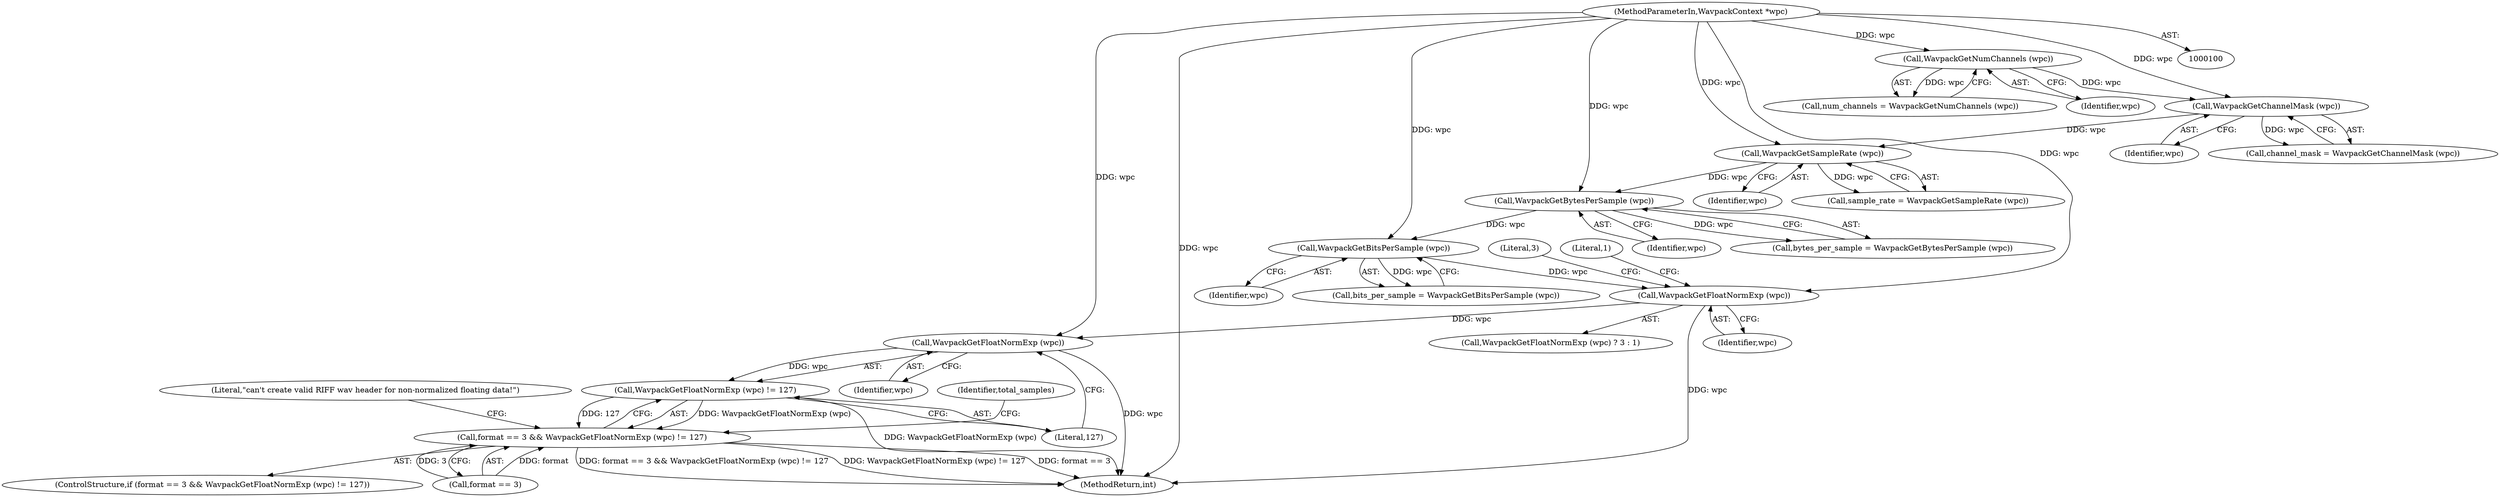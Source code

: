 digraph "0_WavPack_d5bf76b5a88d044a1be1d5656698e3ba737167e5_0@pointer" {
"1000167" [label="(Call,WavpackGetFloatNormExp (wpc))"];
"1000153" [label="(Call,WavpackGetFloatNormExp (wpc))"];
"1000147" [label="(Call,WavpackGetBitsPerSample (wpc))"];
"1000142" [label="(Call,WavpackGetBytesPerSample (wpc))"];
"1000137" [label="(Call,WavpackGetSampleRate (wpc))"];
"1000132" [label="(Call,WavpackGetChannelMask (wpc))"];
"1000127" [label="(Call,WavpackGetNumChannels (wpc))"];
"1000102" [label="(MethodParameterIn,WavpackContext *wpc)"];
"1000166" [label="(Call,WavpackGetFloatNormExp (wpc) != 127)"];
"1000162" [label="(Call,format == 3 && WavpackGetFloatNormExp (wpc) != 127)"];
"1000167" [label="(Call,WavpackGetFloatNormExp (wpc))"];
"1000161" [label="(ControlStructure,if (format == 3 && WavpackGetFloatNormExp (wpc) != 127))"];
"1000155" [label="(Literal,3)"];
"1000138" [label="(Identifier,wpc)"];
"1000133" [label="(Identifier,wpc)"];
"1000177" [label="(Identifier,total_samples)"];
"1000653" [label="(MethodReturn,int)"];
"1000137" [label="(Call,WavpackGetSampleRate (wpc))"];
"1000142" [label="(Call,WavpackGetBytesPerSample (wpc))"];
"1000153" [label="(Call,WavpackGetFloatNormExp (wpc))"];
"1000127" [label="(Call,WavpackGetNumChannels (wpc))"];
"1000156" [label="(Literal,1)"];
"1000143" [label="(Identifier,wpc)"];
"1000130" [label="(Call,channel_mask = WavpackGetChannelMask (wpc))"];
"1000166" [label="(Call,WavpackGetFloatNormExp (wpc) != 127)"];
"1000172" [label="(Literal,\"can't create valid RIFF wav header for non-normalized floating data!\")"];
"1000132" [label="(Call,WavpackGetChannelMask (wpc))"];
"1000140" [label="(Call,bytes_per_sample = WavpackGetBytesPerSample (wpc))"];
"1000102" [label="(MethodParameterIn,WavpackContext *wpc)"];
"1000163" [label="(Call,format == 3)"];
"1000152" [label="(Call,WavpackGetFloatNormExp (wpc) ? 3 : 1)"];
"1000147" [label="(Call,WavpackGetBitsPerSample (wpc))"];
"1000154" [label="(Identifier,wpc)"];
"1000162" [label="(Call,format == 3 && WavpackGetFloatNormExp (wpc) != 127)"];
"1000148" [label="(Identifier,wpc)"];
"1000125" [label="(Call,num_channels = WavpackGetNumChannels (wpc))"];
"1000168" [label="(Identifier,wpc)"];
"1000135" [label="(Call,sample_rate = WavpackGetSampleRate (wpc))"];
"1000169" [label="(Literal,127)"];
"1000145" [label="(Call,bits_per_sample = WavpackGetBitsPerSample (wpc))"];
"1000128" [label="(Identifier,wpc)"];
"1000167" -> "1000166"  [label="AST: "];
"1000167" -> "1000168"  [label="CFG: "];
"1000168" -> "1000167"  [label="AST: "];
"1000169" -> "1000167"  [label="CFG: "];
"1000167" -> "1000653"  [label="DDG: wpc"];
"1000167" -> "1000166"  [label="DDG: wpc"];
"1000153" -> "1000167"  [label="DDG: wpc"];
"1000102" -> "1000167"  [label="DDG: wpc"];
"1000153" -> "1000152"  [label="AST: "];
"1000153" -> "1000154"  [label="CFG: "];
"1000154" -> "1000153"  [label="AST: "];
"1000155" -> "1000153"  [label="CFG: "];
"1000156" -> "1000153"  [label="CFG: "];
"1000153" -> "1000653"  [label="DDG: wpc"];
"1000147" -> "1000153"  [label="DDG: wpc"];
"1000102" -> "1000153"  [label="DDG: wpc"];
"1000147" -> "1000145"  [label="AST: "];
"1000147" -> "1000148"  [label="CFG: "];
"1000148" -> "1000147"  [label="AST: "];
"1000145" -> "1000147"  [label="CFG: "];
"1000147" -> "1000145"  [label="DDG: wpc"];
"1000142" -> "1000147"  [label="DDG: wpc"];
"1000102" -> "1000147"  [label="DDG: wpc"];
"1000142" -> "1000140"  [label="AST: "];
"1000142" -> "1000143"  [label="CFG: "];
"1000143" -> "1000142"  [label="AST: "];
"1000140" -> "1000142"  [label="CFG: "];
"1000142" -> "1000140"  [label="DDG: wpc"];
"1000137" -> "1000142"  [label="DDG: wpc"];
"1000102" -> "1000142"  [label="DDG: wpc"];
"1000137" -> "1000135"  [label="AST: "];
"1000137" -> "1000138"  [label="CFG: "];
"1000138" -> "1000137"  [label="AST: "];
"1000135" -> "1000137"  [label="CFG: "];
"1000137" -> "1000135"  [label="DDG: wpc"];
"1000132" -> "1000137"  [label="DDG: wpc"];
"1000102" -> "1000137"  [label="DDG: wpc"];
"1000132" -> "1000130"  [label="AST: "];
"1000132" -> "1000133"  [label="CFG: "];
"1000133" -> "1000132"  [label="AST: "];
"1000130" -> "1000132"  [label="CFG: "];
"1000132" -> "1000130"  [label="DDG: wpc"];
"1000127" -> "1000132"  [label="DDG: wpc"];
"1000102" -> "1000132"  [label="DDG: wpc"];
"1000127" -> "1000125"  [label="AST: "];
"1000127" -> "1000128"  [label="CFG: "];
"1000128" -> "1000127"  [label="AST: "];
"1000125" -> "1000127"  [label="CFG: "];
"1000127" -> "1000125"  [label="DDG: wpc"];
"1000102" -> "1000127"  [label="DDG: wpc"];
"1000102" -> "1000100"  [label="AST: "];
"1000102" -> "1000653"  [label="DDG: wpc"];
"1000166" -> "1000162"  [label="AST: "];
"1000166" -> "1000169"  [label="CFG: "];
"1000169" -> "1000166"  [label="AST: "];
"1000162" -> "1000166"  [label="CFG: "];
"1000166" -> "1000653"  [label="DDG: WavpackGetFloatNormExp (wpc)"];
"1000166" -> "1000162"  [label="DDG: WavpackGetFloatNormExp (wpc)"];
"1000166" -> "1000162"  [label="DDG: 127"];
"1000162" -> "1000161"  [label="AST: "];
"1000162" -> "1000163"  [label="CFG: "];
"1000163" -> "1000162"  [label="AST: "];
"1000172" -> "1000162"  [label="CFG: "];
"1000177" -> "1000162"  [label="CFG: "];
"1000162" -> "1000653"  [label="DDG: WavpackGetFloatNormExp (wpc) != 127"];
"1000162" -> "1000653"  [label="DDG: format == 3"];
"1000162" -> "1000653"  [label="DDG: format == 3 && WavpackGetFloatNormExp (wpc) != 127"];
"1000163" -> "1000162"  [label="DDG: format"];
"1000163" -> "1000162"  [label="DDG: 3"];
}
